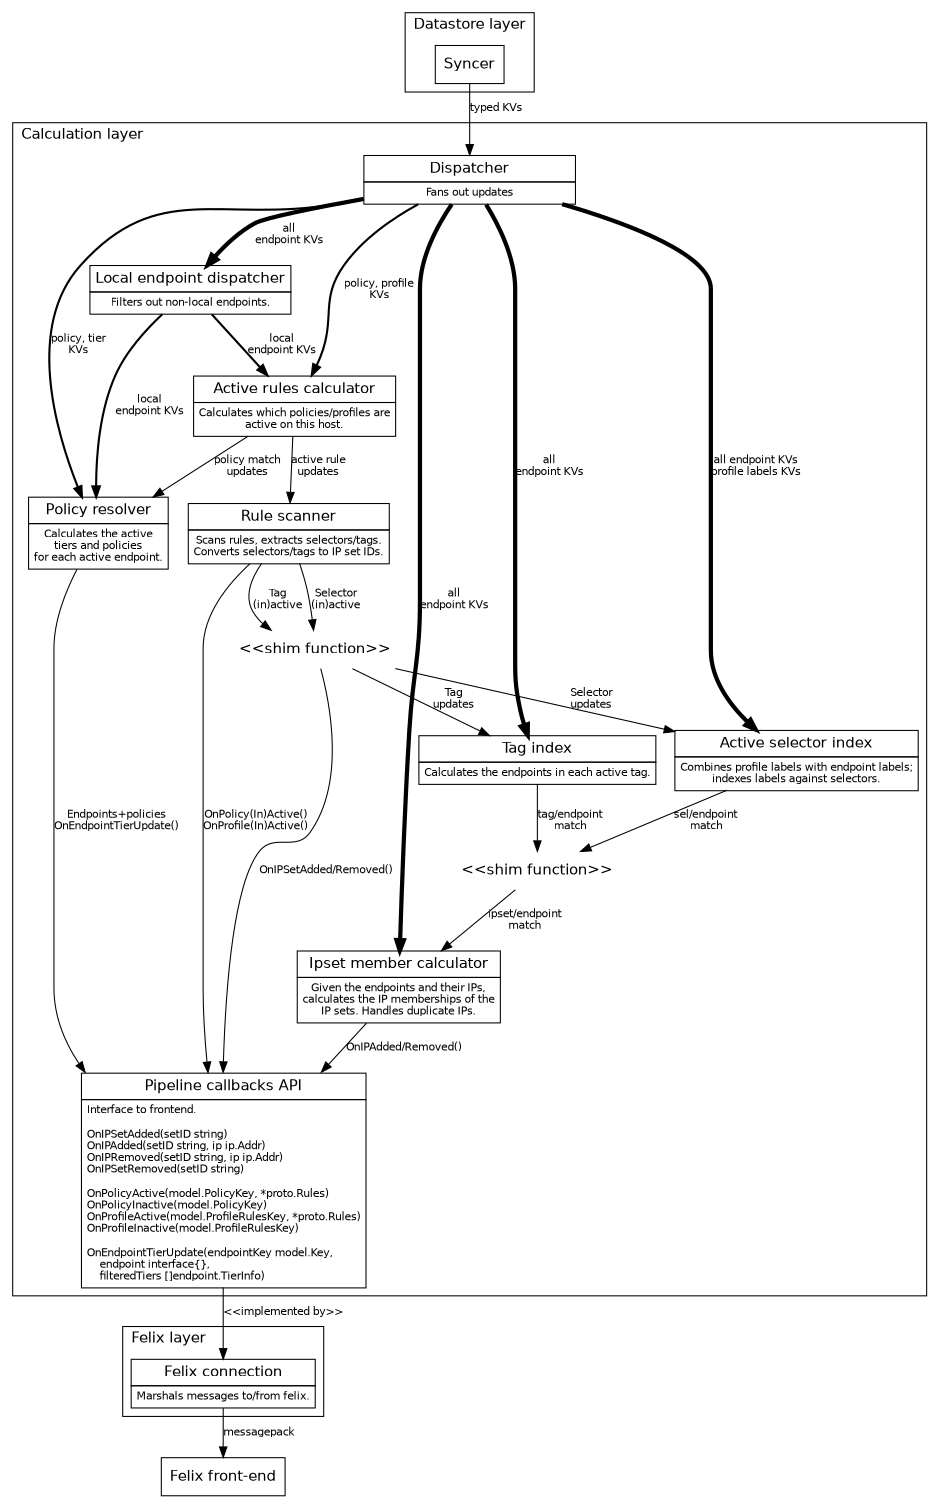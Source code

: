 digraph G {
size="7.5,10"
labeljust="l"
fontname=Helvetica;
node [fontname=Helvetica]
edge [fontname=Helvetica,fontsize=10]

    subgraph cluster0 {
    label="Datastore layer";

        Syncer [shape=box]
    }

    Syncer -> Dispatcher [label="typed KVs"]

    subgraph cluster1 {
    label="Calculation layer";
        subgraph {
            /* Put some padding either side of the Dispatcher. */
            rank=same; nodepadding1; Dispatcher; nodepadding2;
            nodepadding1 [style=invisible,fixedsize=true,width=4]
            nodepadding2 [style=invisible,fixedsize=true,width=4]
            nodepadding1 -> Dispatcher [style=invis];
            Dispatcher -> nodepadding2 [style=invis];
        }

        Dispatcher [label=<<table BORDER="0" CELLBORDER="1" CELLSPACING="0" CELLPADDING="4">
          <tr><td WIDTH="200"><font point-size="14" >Dispatcher</font></td></tr>
          <tr><td><font point-size="10">Fans out updates</font></td></tr>
        </table>>, shape=none, margin=0]
        Dispatcher -> PolicyResolver [label="policy, tier\nKVs", penwidth=2]
        Dispatcher -> ActiveRulesCalc [label="policy, profile\nKVs", penwidth=2]
        Dispatcher -> ActiveSelIdx [label="all endpoint KVs\nprofile labels KVs", penwidth=4]

        Dispatcher -> LocalDispatcher [label="all\nendpoint KVs", penwidth=4];
        Dispatcher -> TagIndex [label="all\nendpoint KVs", penwidth=4];
        Dispatcher -> MemberCalc [label="all\nendpoint KVs", penwidth=4];


        LocalDispatcher [label=<<table BORDER="0" CELLBORDER="1" CELLSPACING="0" CELLPADDING="4">
          <tr><td><font point-size="14">Local endpoint dispatcher</font></td></tr>
          <tr><td><font point-size="10">Filters out non-local endpoints.</font></td></tr>
        </table>>, shape=none, margin=0]
        LocalDispatcher -> ActiveRulesCalc [label="local\nendpoint KVs", penwidth=2];
        LocalDispatcher -> PolicyResolver [label="local\nendpoint KVs", penwidth=2]

        ActiveRulesCalc [label=<<table BORDER="0" CELLBORDER="1" CELLSPACING="0" CELLPADDING="4">
          <tr><td><font point-size="14">Active rules calculator</font></td></tr>
          <tr><td><font point-size="10">Calculates which policies/profiles are<br/>active on this host.</font></td></tr>
        </table>>, shape=none, margin=0];
        ActiveRulesCalc -> RuleScanner [label="active rule\nupdates"];
        ActiveRulesCalc -> PolicyResolver [label="policy match\nupdates"];

        ActiveSelIdx [label=<<table BORDER="0" CELLBORDER="1" CELLSPACING="0" CELLPADDING="4">
          <tr><td><font point-size="14">Active selector index</font></td></tr>
          <tr><td><font point-size="10">Combines profile labels with endpoint labels;<br/>indexes labels against selectors.</font></td></tr>
        </table>>, shape=none, margin=0];
        "<<shim function>>" [shape=none]
        ActiveSelIdx -> "<<shim function>>" [label="sel/endpoint\nmatch"];

        RuleScanner [label=<<table BORDER="0" CELLBORDER="1" CELLSPACING="0" CELLPADDING="4">
          <tr><td><font point-size="14">Rule scanner</font></td></tr>
          <tr><td><font point-size="10">Scans rules, extracts selectors/tags.<br/>Converts selectors/tags to IP set IDs.</font></td></tr>
        </table>>, shape=none, margin=0];

        PolicyResolver [label=<<table BORDER="0" CELLBORDER="1" CELLSPACING="0" CELLPADDING="4">
          <tr><td><font point-size="14">Policy resolver</font></td></tr>
          <tr><td><font point-size="10">Calculates the active<br/>tiers and policies<br/>for each active endpoint.</font></td></tr>
        </table>>, shape=none, margin=0];


        TagIndex [label=<<table BORDER="0" CELLBORDER="1" CELLSPACING="0" CELLPADDING="4">
          <tr><td><font point-size="14">Tag index</font></td></tr>
          <tr><td><font point-size="10">Calculates the endpoints in each active tag.</font></td></tr>
        </table>>, shape=none, margin=0];

        TagIndex -> "<<shim function>>" [label="tag/endpoint\nmatch"];
        "<<shim function>>" -> MemberCalc [label="ipset/endpoint\nmatch"];

        MemberCalc [label=<<table BORDER="0" CELLBORDER="1" CELLSPACING="0" CELLPADDING="4">
          <tr><td><font point-size="14">Ipset member calculator</font></td></tr>
          <tr><td><font point-size="10">Given the endpoints and their IPs,<br/>calculates the IP memberships of the<br/>IP sets. Handles duplicate IPs.</font></td></tr>
        </table>>, shape=none, margin=0];


        RuleScanner -> PipelineCallbacks [label="OnPolicy(In)Active()\nOnProfile(In)Active()"];

        RuleScannerShim [label="<<shim function>>", shape=none]
        RuleScanner -> RuleScannerShim [label="Selector\n(in)active"];
        RuleScannerShim -> ActiveSelIdx [label="Selector\nupdates"]
        RuleScannerShim -> PipelineCallbacks [label="OnIPSetAdded/Removed()"];

        RuleScanner -> RuleScannerShim [label="Tag\n(in)active"];
        RuleScannerShim -> TagIndex [label="Tag\nupdates"]


        MemberCalc -> PipelineCallbacks [label="OnIPAdded/Removed()"];
        PolicyResolver -> PipelineCallbacks [label="Endpoints+policies\nOnEndpointTierUpdate()"];

        PipelineCallbacks [label=<<table BORDER="0" CELLBORDER="1" CELLSPACING="0" CELLPADDING="4">
          <tr><td><font point-size="14">Pipeline callbacks API</font></td></tr>
          <tr><td align="left"><font point-size="10">Interface to frontend.<BR ALIGN="LEFT"/>
<BR ALIGN="LEFT"/>
OnIPSetAdded(setID string)<BR ALIGN="LEFT"/>
OnIPAdded(setID string, ip ip.Addr)<BR ALIGN="LEFT"/>
OnIPRemoved(setID string, ip ip.Addr)<BR ALIGN="LEFT"/>
OnIPSetRemoved(setID string)<BR ALIGN="LEFT"/>
<BR ALIGN="LEFT"/>
OnPolicyActive(model.PolicyKey, *proto.Rules)<BR ALIGN="LEFT"/>
OnPolicyInactive(model.PolicyKey)<BR ALIGN="LEFT"/>
OnProfileActive(model.ProfileRulesKey, *proto.Rules)<BR ALIGN="LEFT"/>
OnProfileInactive(model.ProfileRulesKey)<BR ALIGN="LEFT"/>
<BR ALIGN="LEFT"/>
OnEndpointTierUpdate(endpointKey model.Key,<BR ALIGN="LEFT"/>
    endpoint interface{},<BR ALIGN="LEFT"/>
    filteredTiers []endpoint.TierInfo)<BR ALIGN="LEFT"/>
</font></td></tr>
        </table>>, shape=none, margin=0];
    }

    subgraph cluster2 {
    label="Felix layer";
        FelixConnection [label=<<table BORDER="0" CELLBORDER="1" CELLSPACING="0" CELLPADDING="4">
          <tr><td><font point-size="14">Felix connection</font></td></tr>
          <tr><td><font point-size="10">Marshals messages to/from felix.</font></td></tr>
        </table>>, shape=none, margin=0];
    }


    PipelineCallbacks -> FelixConnection [label="<<implemented by>>"]
    FelixConnection -> Felix [label="messagepack"];
    Felix [shape=box, label="Felix front-end"];
}
